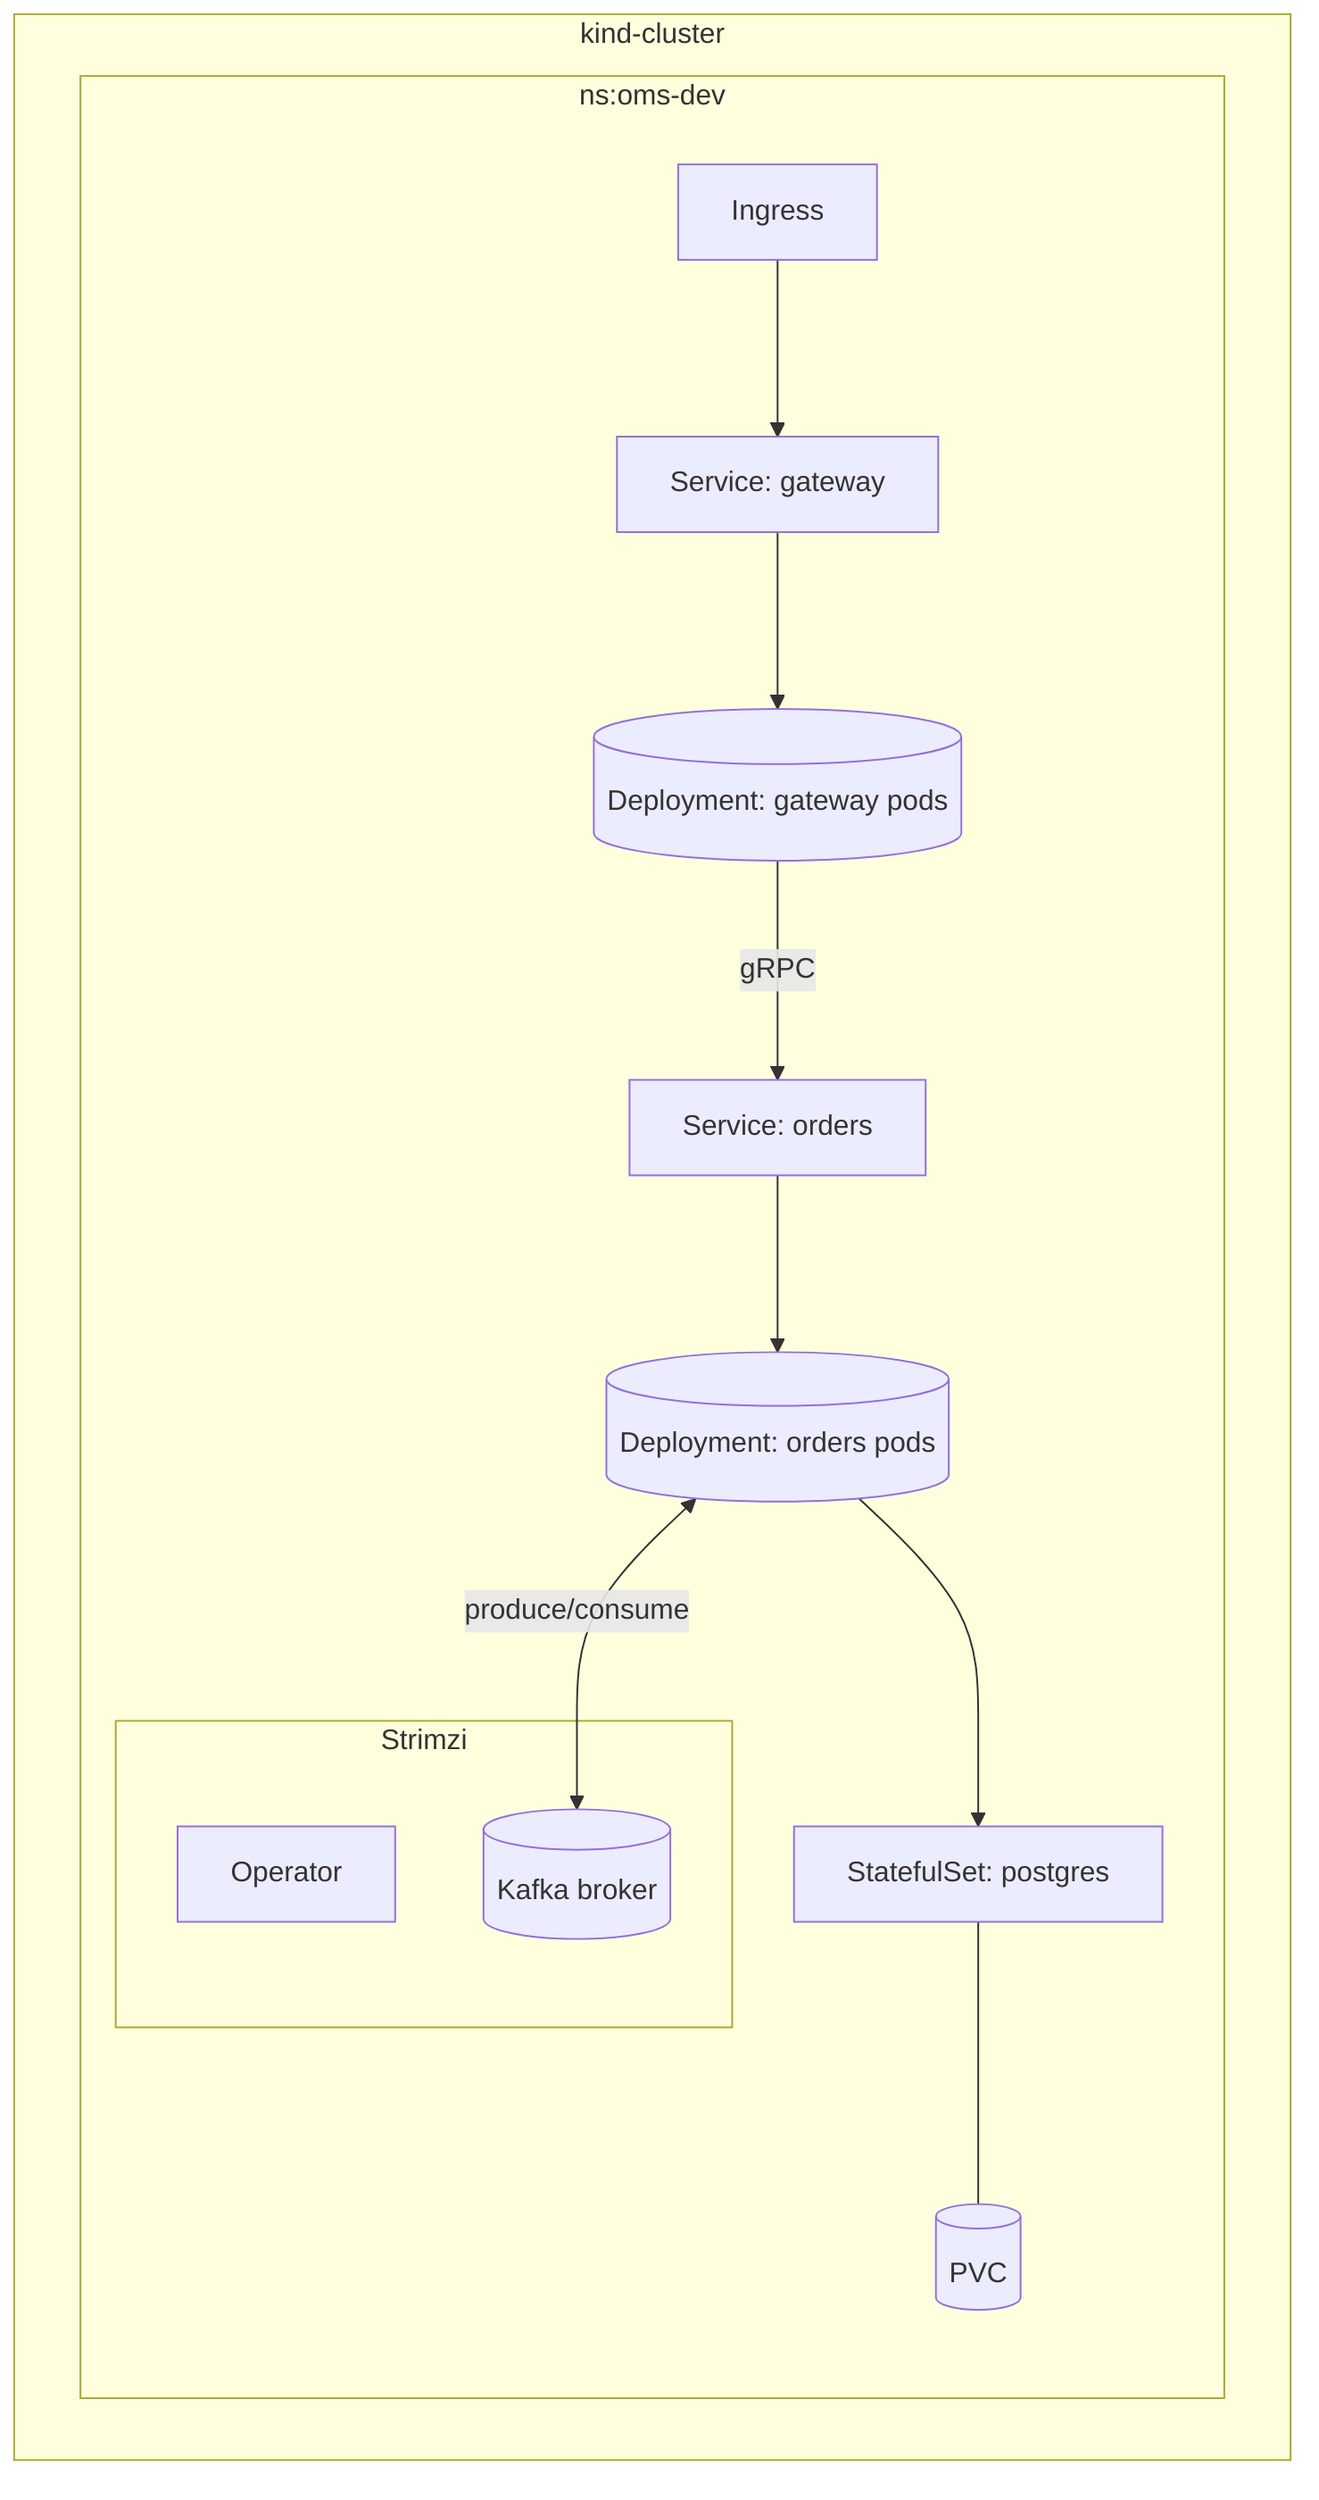 graph TB
  subgraph kind-cluster
    subgraph ns:oms-dev
      IGW[Ingress] --> SVCGW[Service: gateway]
      SVCGW --> PODGW[(Deployment: gateway pods)]

      SVCORD[Service: orders] --> PODORD[(Deployment: orders pods)]
      STSDB[StatefulSet: postgres] --- PVCDB[(PVC)]

      subgraph Strimzi
        OP[Operator]
        BRK[(Kafka broker)]
      end

      %% Networking
      PODGW -->|gRPC| SVCORD
      PODORD <-->|produce/consume| BRK
      PODORD --> STSDB
    end
  end